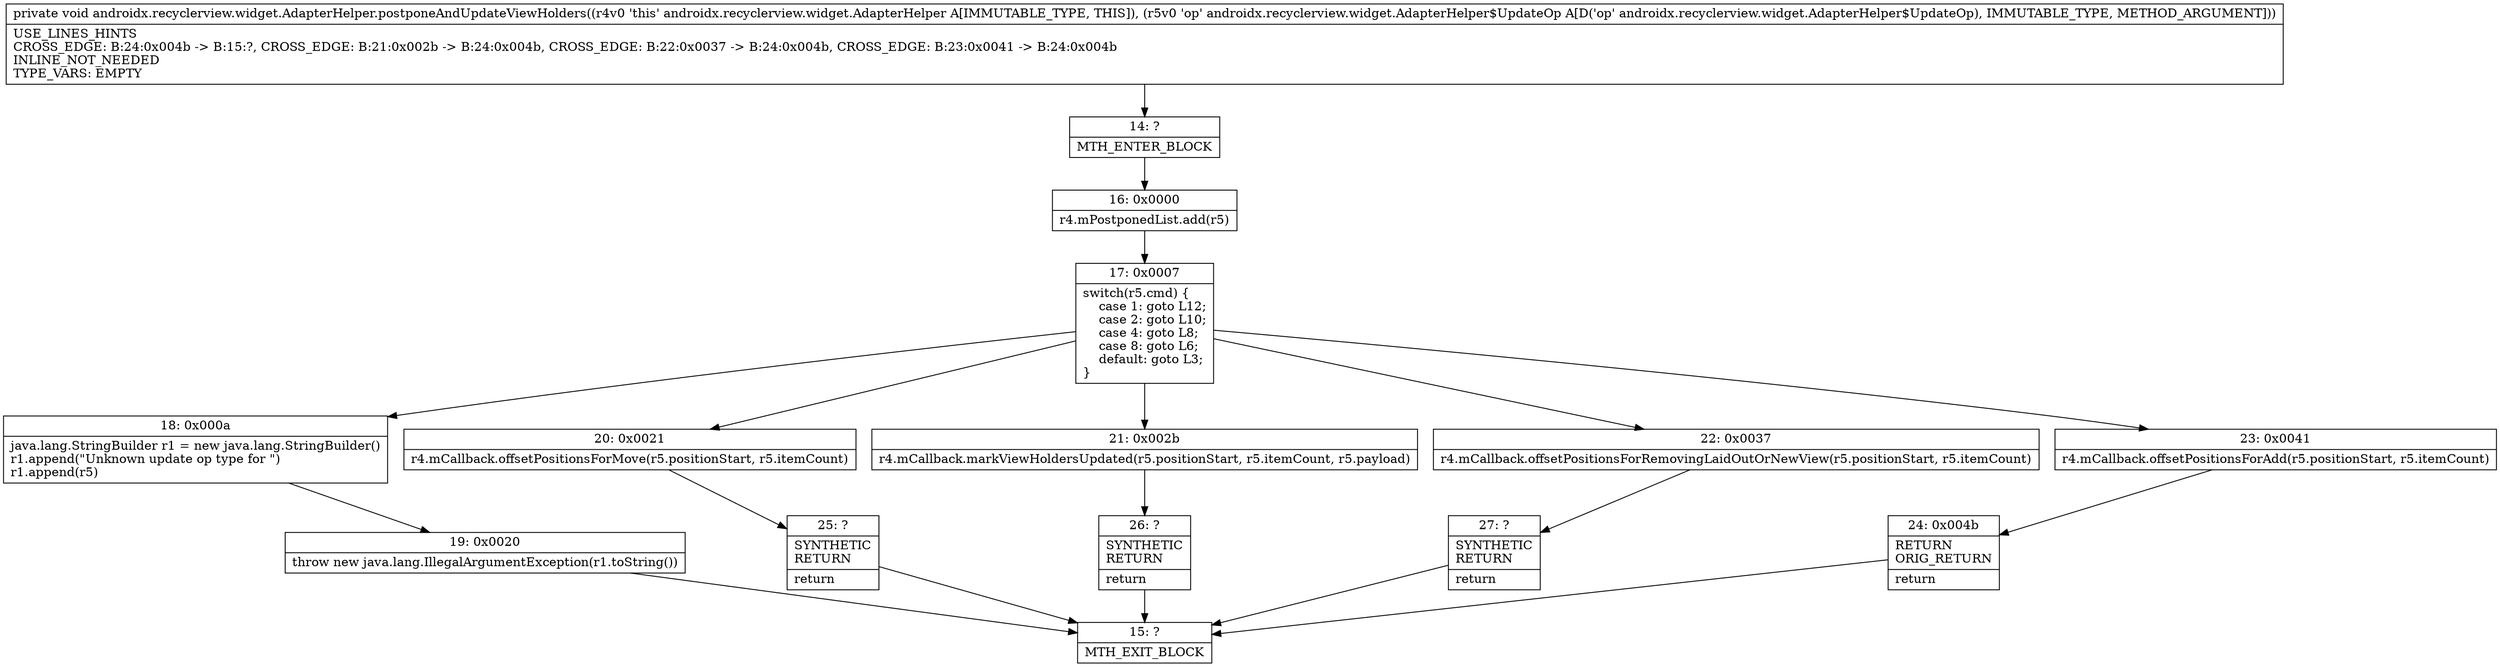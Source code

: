 digraph "CFG forandroidx.recyclerview.widget.AdapterHelper.postponeAndUpdateViewHolders(Landroidx\/recyclerview\/widget\/AdapterHelper$UpdateOp;)V" {
Node_14 [shape=record,label="{14\:\ ?|MTH_ENTER_BLOCK\l}"];
Node_16 [shape=record,label="{16\:\ 0x0000|r4.mPostponedList.add(r5)\l}"];
Node_17 [shape=record,label="{17\:\ 0x0007|switch(r5.cmd) \{\l    case 1: goto L12;\l    case 2: goto L10;\l    case 4: goto L8;\l    case 8: goto L6;\l    default: goto L3;\l\}\l}"];
Node_18 [shape=record,label="{18\:\ 0x000a|java.lang.StringBuilder r1 = new java.lang.StringBuilder()\lr1.append(\"Unknown update op type for \")\lr1.append(r5)\l}"];
Node_19 [shape=record,label="{19\:\ 0x0020|throw new java.lang.IllegalArgumentException(r1.toString())\l}"];
Node_15 [shape=record,label="{15\:\ ?|MTH_EXIT_BLOCK\l}"];
Node_20 [shape=record,label="{20\:\ 0x0021|r4.mCallback.offsetPositionsForMove(r5.positionStart, r5.itemCount)\l}"];
Node_25 [shape=record,label="{25\:\ ?|SYNTHETIC\lRETURN\l|return\l}"];
Node_21 [shape=record,label="{21\:\ 0x002b|r4.mCallback.markViewHoldersUpdated(r5.positionStart, r5.itemCount, r5.payload)\l}"];
Node_26 [shape=record,label="{26\:\ ?|SYNTHETIC\lRETURN\l|return\l}"];
Node_22 [shape=record,label="{22\:\ 0x0037|r4.mCallback.offsetPositionsForRemovingLaidOutOrNewView(r5.positionStart, r5.itemCount)\l}"];
Node_27 [shape=record,label="{27\:\ ?|SYNTHETIC\lRETURN\l|return\l}"];
Node_23 [shape=record,label="{23\:\ 0x0041|r4.mCallback.offsetPositionsForAdd(r5.positionStart, r5.itemCount)\l}"];
Node_24 [shape=record,label="{24\:\ 0x004b|RETURN\lORIG_RETURN\l|return\l}"];
MethodNode[shape=record,label="{private void androidx.recyclerview.widget.AdapterHelper.postponeAndUpdateViewHolders((r4v0 'this' androidx.recyclerview.widget.AdapterHelper A[IMMUTABLE_TYPE, THIS]), (r5v0 'op' androidx.recyclerview.widget.AdapterHelper$UpdateOp A[D('op' androidx.recyclerview.widget.AdapterHelper$UpdateOp), IMMUTABLE_TYPE, METHOD_ARGUMENT]))  | USE_LINES_HINTS\lCROSS_EDGE: B:24:0x004b \-\> B:15:?, CROSS_EDGE: B:21:0x002b \-\> B:24:0x004b, CROSS_EDGE: B:22:0x0037 \-\> B:24:0x004b, CROSS_EDGE: B:23:0x0041 \-\> B:24:0x004b\lINLINE_NOT_NEEDED\lTYPE_VARS: EMPTY\l}"];
MethodNode -> Node_14;Node_14 -> Node_16;
Node_16 -> Node_17;
Node_17 -> Node_18;
Node_17 -> Node_20;
Node_17 -> Node_21;
Node_17 -> Node_22;
Node_17 -> Node_23;
Node_18 -> Node_19;
Node_19 -> Node_15;
Node_20 -> Node_25;
Node_25 -> Node_15;
Node_21 -> Node_26;
Node_26 -> Node_15;
Node_22 -> Node_27;
Node_27 -> Node_15;
Node_23 -> Node_24;
Node_24 -> Node_15;
}


